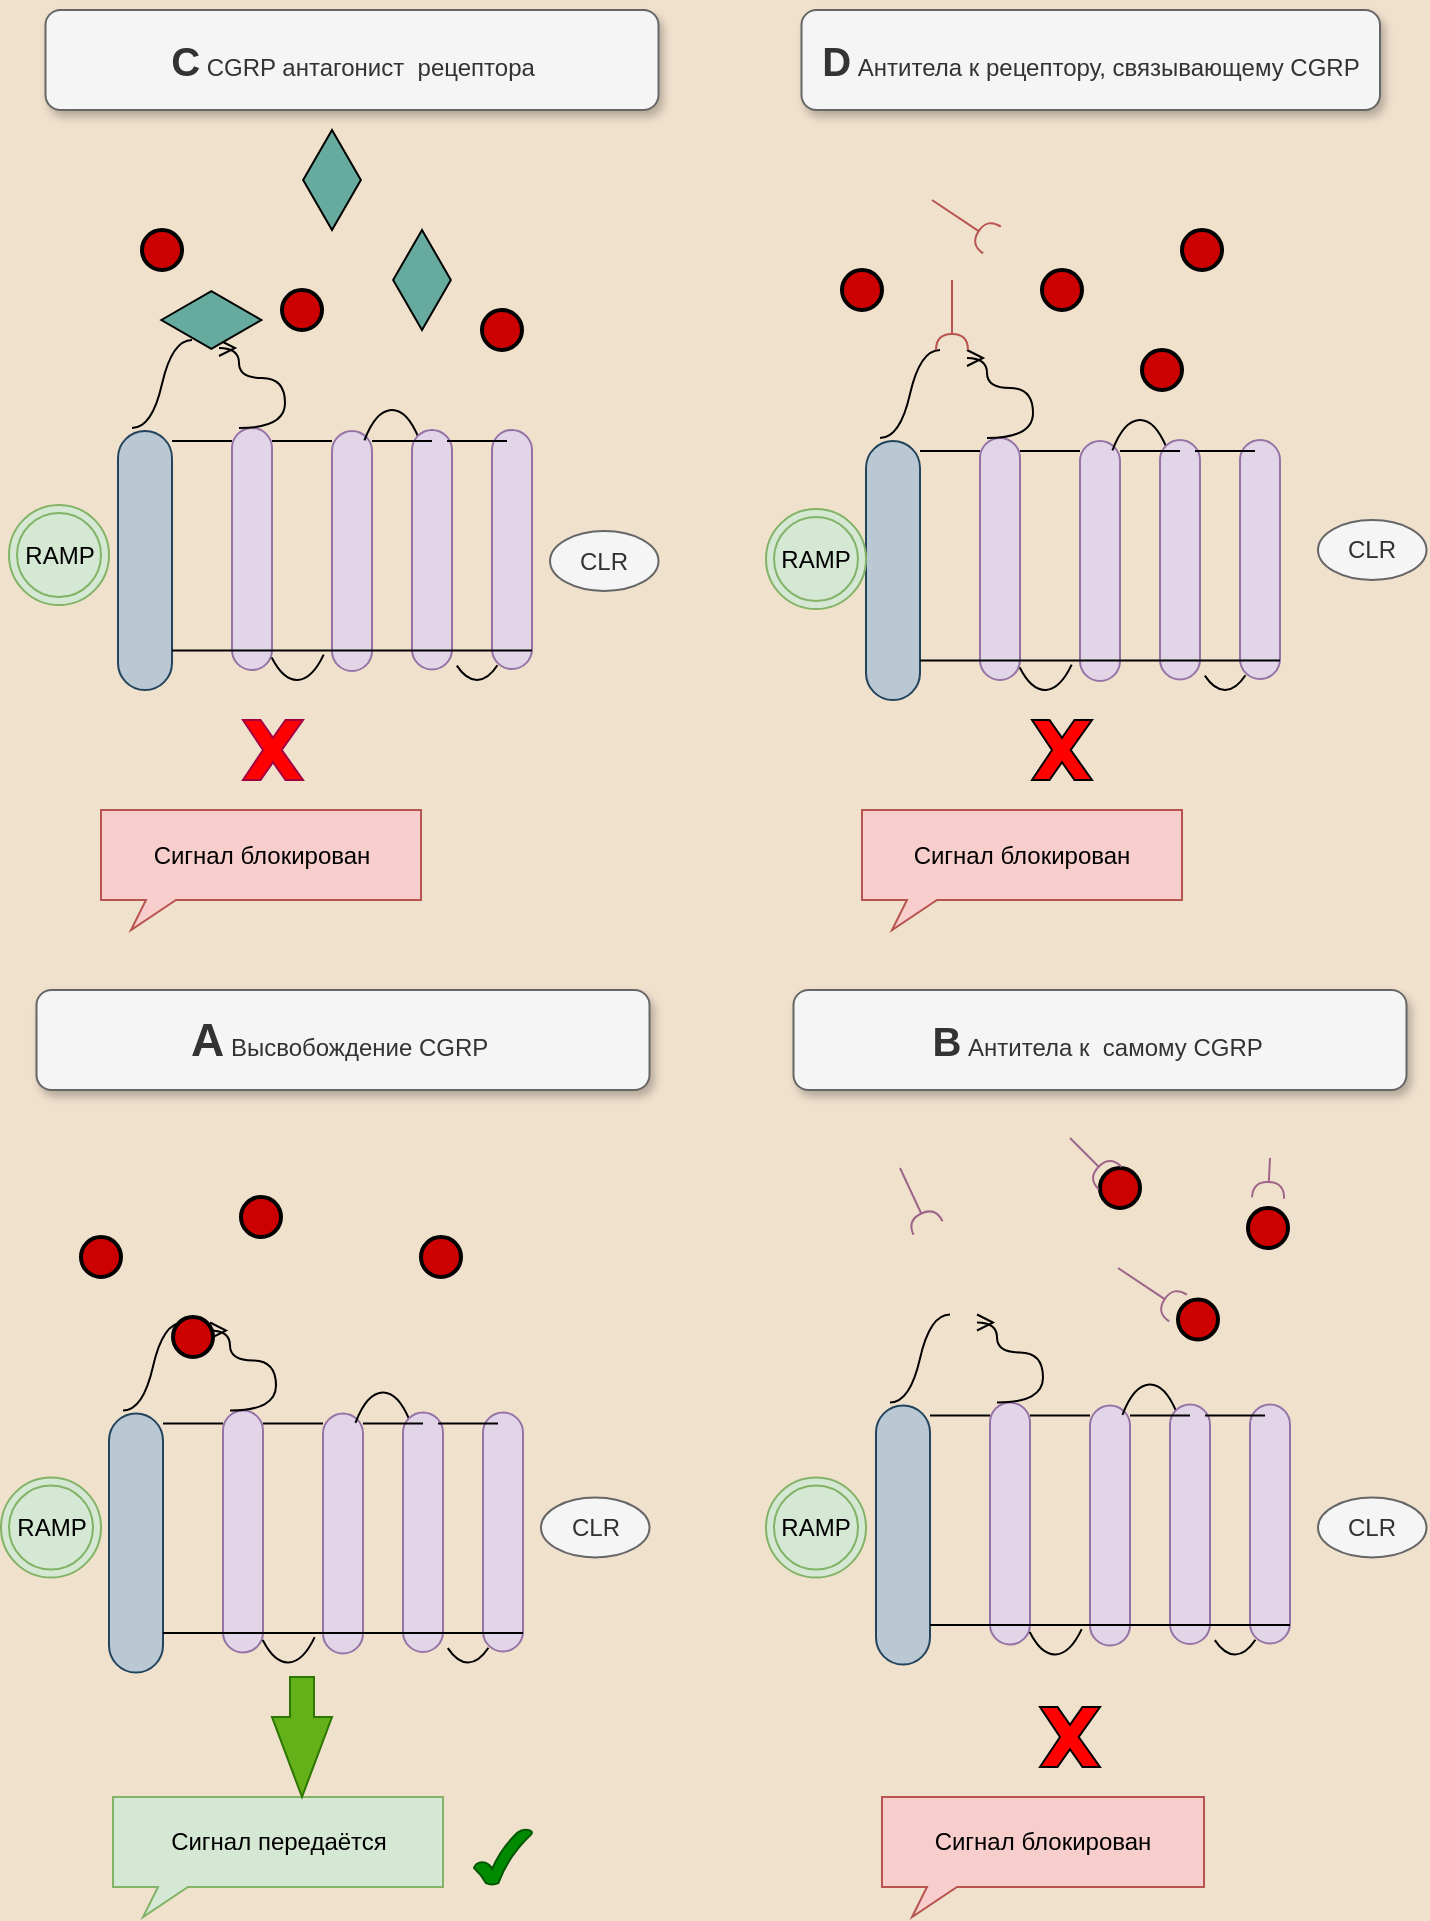 <mxfile version="24.3.1" type="github">
  <diagram name="Page-1" id="qN-hHGNp-PaqybvG4y1c">
    <mxGraphModel dx="1082" dy="656" grid="1" gridSize="10" guides="1" tooltips="1" connect="1" arrows="1" fold="1" page="1" pageScale="1" pageWidth="850" pageHeight="1100" background="#F0E1CD" math="0" shadow="0">
      <root>
        <mxCell id="0" />
        <mxCell id="1" parent="0" />
        <mxCell id="HSe9ybnoeYAT-a-J8o3R-3" value="" style="whiteSpace=wrap;html=1;rounded=1;arcSize=50;align=center;verticalAlign=middle;strokeWidth=1;autosize=1;spacing=4;treeFolding=1;treeMoving=1;newEdgeStyle={&quot;edgeStyle&quot;:&quot;entityRelationEdgeStyle&quot;,&quot;startArrow&quot;:&quot;none&quot;,&quot;endArrow&quot;:&quot;none&quot;,&quot;segment&quot;:10,&quot;curved&quot;:1,&quot;sourcePerimeterSpacing&quot;:0,&quot;targetPerimeterSpacing&quot;:0};direction=south;fillColor=#e1d5e7;strokeColor=#9673a6;" vertex="1" parent="1">
          <mxGeometry x="170.5" y="781.75" width="20" height="120" as="geometry" />
        </mxCell>
        <mxCell id="HSe9ybnoeYAT-a-J8o3R-8" value="" style="whiteSpace=wrap;html=1;rounded=1;arcSize=50;align=center;verticalAlign=middle;strokeWidth=1;autosize=1;spacing=4;treeFolding=1;treeMoving=1;newEdgeStyle={&quot;edgeStyle&quot;:&quot;entityRelationEdgeStyle&quot;,&quot;startArrow&quot;:&quot;none&quot;,&quot;endArrow&quot;:&quot;none&quot;,&quot;segment&quot;:10,&quot;curved&quot;:1,&quot;sourcePerimeterSpacing&quot;:0,&quot;targetPerimeterSpacing&quot;:0};direction=south;fillColor=#bac8d3;strokeColor=#23445d;" vertex="1" parent="1">
          <mxGeometry x="63.5" y="781.75" width="27" height="129.5" as="geometry" />
        </mxCell>
        <mxCell id="HSe9ybnoeYAT-a-J8o3R-16" value="" style="whiteSpace=wrap;html=1;rounded=1;arcSize=50;align=center;verticalAlign=middle;strokeWidth=1;autosize=1;spacing=4;treeFolding=1;treeMoving=1;newEdgeStyle={&quot;edgeStyle&quot;:&quot;entityRelationEdgeStyle&quot;,&quot;startArrow&quot;:&quot;none&quot;,&quot;endArrow&quot;:&quot;none&quot;,&quot;segment&quot;:10,&quot;curved&quot;:1,&quot;sourcePerimeterSpacing&quot;:0,&quot;targetPerimeterSpacing&quot;:0};direction=south;fillColor=#e1d5e7;strokeColor=#9673a6;" vertex="1" parent="1">
          <mxGeometry x="120.5" y="780.25" width="20" height="121" as="geometry" />
        </mxCell>
        <mxCell id="HSe9ybnoeYAT-a-J8o3R-33" value="" style="verticalLabelPosition=bottom;verticalAlign=top;html=1;shape=mxgraph.basic.arc;startAngle=0.879;endAngle=0.115;" vertex="1" parent="1">
          <mxGeometry x="180.5" y="771.25" width="40" height="110" as="geometry" />
        </mxCell>
        <mxCell id="HSe9ybnoeYAT-a-J8o3R-37" value="" style="edgeStyle=entityRelationEdgeStyle;startArrow=none;endArrow=none;segment=10;curved=1;sourcePerimeterSpacing=0;targetPerimeterSpacing=0;rounded=0;" edge="1" parent="1">
          <mxGeometry relative="1" as="geometry">
            <mxPoint x="70.5" y="780.25" as="sourcePoint" />
            <mxPoint x="100.5" y="736.25" as="targetPoint" />
          </mxGeometry>
        </mxCell>
        <mxCell id="HSe9ybnoeYAT-a-J8o3R-38" value="" style="edgeStyle=orthogonalEdgeStyle;fontSize=12;html=1;endArrow=ERmany;rounded=0;curved=1;" edge="1" parent="1">
          <mxGeometry width="100" height="100" relative="1" as="geometry">
            <mxPoint x="124" y="780.25" as="sourcePoint" />
            <mxPoint x="114" y="740.25" as="targetPoint" />
            <Array as="points">
              <mxPoint x="147" y="780.25" />
              <mxPoint x="147" y="755.25" />
              <mxPoint x="124" y="755.25" />
              <mxPoint x="124" y="740.25" />
            </Array>
          </mxGeometry>
        </mxCell>
        <mxCell id="HSe9ybnoeYAT-a-J8o3R-41" value="" style="verticalLabelPosition=bottom;verticalAlign=top;html=1;shape=mxgraph.basic.arc;startAngle=0.899;endAngle=0.095;direction=west;" vertex="1" parent="1">
          <mxGeometry x="130.5" y="776.25" width="45" height="130" as="geometry" />
        </mxCell>
        <mxCell id="HSe9ybnoeYAT-a-J8o3R-114" value="" style="whiteSpace=wrap;html=1;rounded=1;arcSize=50;align=center;verticalAlign=middle;strokeWidth=1;autosize=1;spacing=4;treeFolding=1;treeMoving=1;newEdgeStyle={&quot;edgeStyle&quot;:&quot;entityRelationEdgeStyle&quot;,&quot;startArrow&quot;:&quot;none&quot;,&quot;endArrow&quot;:&quot;none&quot;,&quot;segment&quot;:10,&quot;curved&quot;:1,&quot;sourcePerimeterSpacing&quot;:0,&quot;targetPerimeterSpacing&quot;:0};direction=south;fillColor=#e1d5e7;strokeColor=#9673a6;" vertex="1" parent="1">
          <mxGeometry x="210.5" y="781.25" width="20" height="119.75" as="geometry" />
        </mxCell>
        <mxCell id="HSe9ybnoeYAT-a-J8o3R-115" value="" style="whiteSpace=wrap;html=1;rounded=1;arcSize=50;align=center;verticalAlign=middle;strokeWidth=1;autosize=1;spacing=4;treeFolding=1;treeMoving=1;newEdgeStyle={&quot;edgeStyle&quot;:&quot;entityRelationEdgeStyle&quot;,&quot;startArrow&quot;:&quot;none&quot;,&quot;endArrow&quot;:&quot;none&quot;,&quot;segment&quot;:10,&quot;curved&quot;:1,&quot;sourcePerimeterSpacing&quot;:0,&quot;targetPerimeterSpacing&quot;:0};direction=south;fillColor=#e1d5e7;strokeColor=#9673a6;" vertex="1" collapsed="1" parent="1">
          <mxGeometry x="250.5" y="781.25" width="20" height="119.5" as="geometry" />
        </mxCell>
        <mxCell id="HSe9ybnoeYAT-a-J8o3R-119" value="" style="verticalLabelPosition=bottom;verticalAlign=top;html=1;shape=mxgraph.basic.arc;startAngle=0.925;endAngle=0.074;direction=west;" vertex="1" parent="1">
          <mxGeometry x="220.5" y="771.25" width="45" height="135" as="geometry" />
        </mxCell>
        <mxCell id="HSe9ybnoeYAT-a-J8o3R-120" value="" style="line;strokeWidth=1;rotatable=0;dashed=0;labelPosition=right;align=left;verticalAlign=middle;spacingTop=0;spacingLeft=6;points=[];portConstraint=eastwest;" vertex="1" parent="1">
          <mxGeometry x="90.5" y="781.75" width="30" height="10" as="geometry" />
        </mxCell>
        <mxCell id="HSe9ybnoeYAT-a-J8o3R-121" value="" style="line;strokeWidth=1;rotatable=0;dashed=0;labelPosition=right;align=left;verticalAlign=middle;spacingTop=0;spacingLeft=6;points=[];portConstraint=eastwest;" vertex="1" parent="1">
          <mxGeometry x="140.5" y="781.75" width="30" height="10" as="geometry" />
        </mxCell>
        <mxCell id="HSe9ybnoeYAT-a-J8o3R-122" value="" style="line;strokeWidth=1;rotatable=0;dashed=0;labelPosition=right;align=left;verticalAlign=middle;spacingTop=0;spacingLeft=6;points=[];portConstraint=eastwest;" vertex="1" parent="1">
          <mxGeometry x="190.5" y="781.75" width="30" height="10" as="geometry" />
        </mxCell>
        <mxCell id="HSe9ybnoeYAT-a-J8o3R-123" value="" style="line;strokeWidth=1;rotatable=0;dashed=0;labelPosition=right;align=left;verticalAlign=middle;spacingTop=0;spacingLeft=6;points=[];portConstraint=eastwest;" vertex="1" parent="1">
          <mxGeometry x="228" y="786.5" width="30" height="0.5" as="geometry" />
        </mxCell>
        <mxCell id="HSe9ybnoeYAT-a-J8o3R-124" value="" style="line;strokeWidth=1;rotatable=0;dashed=0;labelPosition=right;align=left;verticalAlign=middle;spacingTop=0;spacingLeft=6;points=[];portConstraint=eastwest;" vertex="1" parent="1">
          <mxGeometry x="90.5" y="891.25" width="180" height="0.5" as="geometry" />
        </mxCell>
        <mxCell id="HSe9ybnoeYAT-a-J8o3R-125" value="" style="whiteSpace=wrap;html=1;rounded=1;arcSize=50;align=center;verticalAlign=middle;strokeWidth=1;autosize=1;spacing=4;treeFolding=1;treeMoving=1;newEdgeStyle={&quot;edgeStyle&quot;:&quot;entityRelationEdgeStyle&quot;,&quot;startArrow&quot;:&quot;none&quot;,&quot;endArrow&quot;:&quot;none&quot;,&quot;segment&quot;:10,&quot;curved&quot;:1,&quot;sourcePerimeterSpacing&quot;:0,&quot;targetPerimeterSpacing&quot;:0};direction=south;fillColor=#e1d5e7;strokeColor=#9673a6;" vertex="1" parent="1">
          <mxGeometry x="554" y="777.75" width="20" height="120" as="geometry" />
        </mxCell>
        <mxCell id="HSe9ybnoeYAT-a-J8o3R-126" value="" style="whiteSpace=wrap;html=1;rounded=1;arcSize=50;align=center;verticalAlign=middle;strokeWidth=1;autosize=1;spacing=4;treeFolding=1;treeMoving=1;newEdgeStyle={&quot;edgeStyle&quot;:&quot;entityRelationEdgeStyle&quot;,&quot;startArrow&quot;:&quot;none&quot;,&quot;endArrow&quot;:&quot;none&quot;,&quot;segment&quot;:10,&quot;curved&quot;:1,&quot;sourcePerimeterSpacing&quot;:0,&quot;targetPerimeterSpacing&quot;:0};direction=south;fillColor=#bac8d3;strokeColor=#23445d;" vertex="1" parent="1">
          <mxGeometry x="447" y="777.75" width="27" height="129.5" as="geometry" />
        </mxCell>
        <mxCell id="HSe9ybnoeYAT-a-J8o3R-127" value="" style="whiteSpace=wrap;html=1;rounded=1;arcSize=50;align=center;verticalAlign=middle;strokeWidth=1;autosize=1;spacing=4;treeFolding=1;treeMoving=1;newEdgeStyle={&quot;edgeStyle&quot;:&quot;entityRelationEdgeStyle&quot;,&quot;startArrow&quot;:&quot;none&quot;,&quot;endArrow&quot;:&quot;none&quot;,&quot;segment&quot;:10,&quot;curved&quot;:1,&quot;sourcePerimeterSpacing&quot;:0,&quot;targetPerimeterSpacing&quot;:0};direction=south;fillColor=#e1d5e7;strokeColor=#9673a6;" vertex="1" parent="1">
          <mxGeometry x="504" y="776.25" width="20" height="121" as="geometry" />
        </mxCell>
        <mxCell id="HSe9ybnoeYAT-a-J8o3R-128" value="" style="verticalLabelPosition=bottom;verticalAlign=top;html=1;shape=mxgraph.basic.arc;startAngle=0.879;endAngle=0.115;" vertex="1" parent="1">
          <mxGeometry x="564" y="767.25" width="40" height="110" as="geometry" />
        </mxCell>
        <mxCell id="HSe9ybnoeYAT-a-J8o3R-129" value="" style="edgeStyle=entityRelationEdgeStyle;startArrow=none;endArrow=none;segment=10;curved=1;sourcePerimeterSpacing=0;targetPerimeterSpacing=0;rounded=0;" edge="1" parent="1">
          <mxGeometry relative="1" as="geometry">
            <mxPoint x="454" y="776.25" as="sourcePoint" />
            <mxPoint x="484" y="732.25" as="targetPoint" />
          </mxGeometry>
        </mxCell>
        <mxCell id="HSe9ybnoeYAT-a-J8o3R-130" value="" style="edgeStyle=orthogonalEdgeStyle;fontSize=12;html=1;endArrow=ERmany;rounded=0;curved=1;" edge="1" parent="1">
          <mxGeometry width="100" height="100" relative="1" as="geometry">
            <mxPoint x="507.5" y="776.25" as="sourcePoint" />
            <mxPoint x="497.5" y="736.25" as="targetPoint" />
            <Array as="points">
              <mxPoint x="530.5" y="776.25" />
              <mxPoint x="530.5" y="751.25" />
              <mxPoint x="507.5" y="751.25" />
              <mxPoint x="507.5" y="736.25" />
            </Array>
          </mxGeometry>
        </mxCell>
        <mxCell id="HSe9ybnoeYAT-a-J8o3R-131" value="" style="verticalLabelPosition=bottom;verticalAlign=top;html=1;shape=mxgraph.basic.arc;startAngle=0.899;endAngle=0.095;direction=west;" vertex="1" parent="1">
          <mxGeometry x="514" y="772.25" width="45" height="130" as="geometry" />
        </mxCell>
        <mxCell id="HSe9ybnoeYAT-a-J8o3R-132" value="" style="whiteSpace=wrap;html=1;rounded=1;arcSize=50;align=center;verticalAlign=middle;strokeWidth=1;autosize=1;spacing=4;treeFolding=1;treeMoving=1;newEdgeStyle={&quot;edgeStyle&quot;:&quot;entityRelationEdgeStyle&quot;,&quot;startArrow&quot;:&quot;none&quot;,&quot;endArrow&quot;:&quot;none&quot;,&quot;segment&quot;:10,&quot;curved&quot;:1,&quot;sourcePerimeterSpacing&quot;:0,&quot;targetPerimeterSpacing&quot;:0};direction=south;fillColor=#e1d5e7;strokeColor=#9673a6;" vertex="1" parent="1">
          <mxGeometry x="594" y="777.25" width="20" height="119.75" as="geometry" />
        </mxCell>
        <mxCell id="HSe9ybnoeYAT-a-J8o3R-133" value="" style="whiteSpace=wrap;html=1;rounded=1;arcSize=50;align=center;verticalAlign=middle;strokeWidth=1;autosize=1;spacing=4;treeFolding=1;treeMoving=1;newEdgeStyle={&quot;edgeStyle&quot;:&quot;entityRelationEdgeStyle&quot;,&quot;startArrow&quot;:&quot;none&quot;,&quot;endArrow&quot;:&quot;none&quot;,&quot;segment&quot;:10,&quot;curved&quot;:1,&quot;sourcePerimeterSpacing&quot;:0,&quot;targetPerimeterSpacing&quot;:0};direction=south;fillColor=#e1d5e7;strokeColor=#9673a6;" vertex="1" collapsed="1" parent="1">
          <mxGeometry x="634" y="777.25" width="20" height="119.5" as="geometry" />
        </mxCell>
        <mxCell id="HSe9ybnoeYAT-a-J8o3R-134" value="" style="verticalLabelPosition=bottom;verticalAlign=top;html=1;shape=mxgraph.basic.arc;startAngle=0.925;endAngle=0.074;direction=west;" vertex="1" parent="1">
          <mxGeometry x="604" y="767.25" width="45" height="135" as="geometry" />
        </mxCell>
        <mxCell id="HSe9ybnoeYAT-a-J8o3R-135" value="" style="line;strokeWidth=1;rotatable=0;dashed=0;labelPosition=right;align=left;verticalAlign=middle;spacingTop=0;spacingLeft=6;points=[];portConstraint=eastwest;" vertex="1" parent="1">
          <mxGeometry x="474" y="777.75" width="30" height="10" as="geometry" />
        </mxCell>
        <mxCell id="HSe9ybnoeYAT-a-J8o3R-136" value="" style="line;strokeWidth=1;rotatable=0;dashed=0;labelPosition=right;align=left;verticalAlign=middle;spacingTop=0;spacingLeft=6;points=[];portConstraint=eastwest;" vertex="1" parent="1">
          <mxGeometry x="524" y="777.75" width="30" height="10" as="geometry" />
        </mxCell>
        <mxCell id="HSe9ybnoeYAT-a-J8o3R-137" value="" style="line;strokeWidth=1;rotatable=0;dashed=0;labelPosition=right;align=left;verticalAlign=middle;spacingTop=0;spacingLeft=6;points=[];portConstraint=eastwest;" vertex="1" parent="1">
          <mxGeometry x="574" y="777.75" width="30" height="10" as="geometry" />
        </mxCell>
        <mxCell id="HSe9ybnoeYAT-a-J8o3R-138" value="" style="line;strokeWidth=1;rotatable=0;dashed=0;labelPosition=right;align=left;verticalAlign=middle;spacingTop=0;spacingLeft=6;points=[];portConstraint=eastwest;" vertex="1" parent="1">
          <mxGeometry x="611.5" y="782.5" width="30" height="0.5" as="geometry" />
        </mxCell>
        <mxCell id="HSe9ybnoeYAT-a-J8o3R-139" value="" style="line;strokeWidth=1;rotatable=0;dashed=0;labelPosition=right;align=left;verticalAlign=middle;spacingTop=0;spacingLeft=6;points=[];portConstraint=eastwest;" vertex="1" parent="1">
          <mxGeometry x="474" y="887.25" width="180" height="0.5" as="geometry" />
        </mxCell>
        <mxCell id="HSe9ybnoeYAT-a-J8o3R-140" value="" style="whiteSpace=wrap;html=1;rounded=1;arcSize=50;align=center;verticalAlign=middle;strokeWidth=1;autosize=1;spacing=4;treeFolding=1;treeMoving=1;newEdgeStyle={&quot;edgeStyle&quot;:&quot;entityRelationEdgeStyle&quot;,&quot;startArrow&quot;:&quot;none&quot;,&quot;endArrow&quot;:&quot;none&quot;,&quot;segment&quot;:10,&quot;curved&quot;:1,&quot;sourcePerimeterSpacing&quot;:0,&quot;targetPerimeterSpacing&quot;:0};direction=south;fillColor=#e1d5e7;strokeColor=#9673a6;" vertex="1" parent="1">
          <mxGeometry x="175" y="290.5" width="20" height="120" as="geometry" />
        </mxCell>
        <mxCell id="HSe9ybnoeYAT-a-J8o3R-141" value="" style="whiteSpace=wrap;html=1;rounded=1;arcSize=50;align=center;verticalAlign=middle;strokeWidth=1;autosize=1;spacing=4;treeFolding=1;treeMoving=1;newEdgeStyle={&quot;edgeStyle&quot;:&quot;entityRelationEdgeStyle&quot;,&quot;startArrow&quot;:&quot;none&quot;,&quot;endArrow&quot;:&quot;none&quot;,&quot;segment&quot;:10,&quot;curved&quot;:1,&quot;sourcePerimeterSpacing&quot;:0,&quot;targetPerimeterSpacing&quot;:0};direction=south;fillColor=#bac8d3;strokeColor=#23445d;" vertex="1" parent="1">
          <mxGeometry x="68" y="290.5" width="27" height="129.5" as="geometry" />
        </mxCell>
        <mxCell id="HSe9ybnoeYAT-a-J8o3R-142" value="" style="whiteSpace=wrap;html=1;rounded=1;arcSize=50;align=center;verticalAlign=middle;strokeWidth=1;autosize=1;spacing=4;treeFolding=1;treeMoving=1;newEdgeStyle={&quot;edgeStyle&quot;:&quot;entityRelationEdgeStyle&quot;,&quot;startArrow&quot;:&quot;none&quot;,&quot;endArrow&quot;:&quot;none&quot;,&quot;segment&quot;:10,&quot;curved&quot;:1,&quot;sourcePerimeterSpacing&quot;:0,&quot;targetPerimeterSpacing&quot;:0};direction=south;fillColor=#e1d5e7;strokeColor=#9673a6;" vertex="1" parent="1">
          <mxGeometry x="125" y="289" width="20" height="121" as="geometry" />
        </mxCell>
        <mxCell id="HSe9ybnoeYAT-a-J8o3R-143" value="" style="verticalLabelPosition=bottom;verticalAlign=top;html=1;shape=mxgraph.basic.arc;startAngle=0.879;endAngle=0.115;" vertex="1" parent="1">
          <mxGeometry x="185" y="280" width="40" height="110" as="geometry" />
        </mxCell>
        <mxCell id="HSe9ybnoeYAT-a-J8o3R-144" value="" style="edgeStyle=entityRelationEdgeStyle;startArrow=none;endArrow=none;segment=10;curved=1;sourcePerimeterSpacing=0;targetPerimeterSpacing=0;rounded=0;" edge="1" parent="1">
          <mxGeometry relative="1" as="geometry">
            <mxPoint x="75" y="289" as="sourcePoint" />
            <mxPoint x="105" y="245" as="targetPoint" />
          </mxGeometry>
        </mxCell>
        <mxCell id="HSe9ybnoeYAT-a-J8o3R-145" value="" style="edgeStyle=orthogonalEdgeStyle;fontSize=12;html=1;endArrow=ERmany;rounded=0;curved=1;" edge="1" parent="1">
          <mxGeometry width="100" height="100" relative="1" as="geometry">
            <mxPoint x="128.5" y="289" as="sourcePoint" />
            <mxPoint x="118.5" y="249" as="targetPoint" />
            <Array as="points">
              <mxPoint x="151.5" y="289" />
              <mxPoint x="151.5" y="264" />
              <mxPoint x="128.5" y="264" />
              <mxPoint x="128.5" y="249" />
            </Array>
          </mxGeometry>
        </mxCell>
        <mxCell id="HSe9ybnoeYAT-a-J8o3R-146" value="" style="verticalLabelPosition=bottom;verticalAlign=top;html=1;shape=mxgraph.basic.arc;startAngle=0.899;endAngle=0.095;direction=west;" vertex="1" parent="1">
          <mxGeometry x="135" y="285" width="45" height="130" as="geometry" />
        </mxCell>
        <mxCell id="HSe9ybnoeYAT-a-J8o3R-147" value="" style="whiteSpace=wrap;html=1;rounded=1;arcSize=50;align=center;verticalAlign=middle;strokeWidth=1;autosize=1;spacing=4;treeFolding=1;treeMoving=1;newEdgeStyle={&quot;edgeStyle&quot;:&quot;entityRelationEdgeStyle&quot;,&quot;startArrow&quot;:&quot;none&quot;,&quot;endArrow&quot;:&quot;none&quot;,&quot;segment&quot;:10,&quot;curved&quot;:1,&quot;sourcePerimeterSpacing&quot;:0,&quot;targetPerimeterSpacing&quot;:0};direction=south;fillColor=#e1d5e7;strokeColor=#9673a6;" vertex="1" parent="1">
          <mxGeometry x="215" y="290" width="20" height="119.75" as="geometry" />
        </mxCell>
        <mxCell id="HSe9ybnoeYAT-a-J8o3R-148" value="" style="whiteSpace=wrap;html=1;rounded=1;arcSize=50;align=center;verticalAlign=middle;strokeWidth=1;autosize=1;spacing=4;treeFolding=1;treeMoving=1;newEdgeStyle={&quot;edgeStyle&quot;:&quot;entityRelationEdgeStyle&quot;,&quot;startArrow&quot;:&quot;none&quot;,&quot;endArrow&quot;:&quot;none&quot;,&quot;segment&quot;:10,&quot;curved&quot;:1,&quot;sourcePerimeterSpacing&quot;:0,&quot;targetPerimeterSpacing&quot;:0};direction=south;fillColor=#e1d5e7;strokeColor=#9673a6;" vertex="1" parent="1">
          <mxGeometry x="255" y="290" width="20" height="119.5" as="geometry" />
        </mxCell>
        <mxCell id="HSe9ybnoeYAT-a-J8o3R-149" value="" style="verticalLabelPosition=bottom;verticalAlign=top;html=1;shape=mxgraph.basic.arc;startAngle=0.925;endAngle=0.074;direction=west;" vertex="1" parent="1">
          <mxGeometry x="225" y="280" width="45" height="135" as="geometry" />
        </mxCell>
        <mxCell id="HSe9ybnoeYAT-a-J8o3R-150" value="" style="line;strokeWidth=1;rotatable=0;dashed=0;labelPosition=right;align=left;verticalAlign=middle;spacingTop=0;spacingLeft=6;points=[];portConstraint=eastwest;" vertex="1" parent="1">
          <mxGeometry x="95" y="290.5" width="30" height="10" as="geometry" />
        </mxCell>
        <mxCell id="HSe9ybnoeYAT-a-J8o3R-151" value="" style="line;strokeWidth=1;rotatable=0;dashed=0;labelPosition=right;align=left;verticalAlign=middle;spacingTop=0;spacingLeft=6;points=[];portConstraint=eastwest;" vertex="1" parent="1">
          <mxGeometry x="145" y="290.5" width="30" height="10" as="geometry" />
        </mxCell>
        <mxCell id="HSe9ybnoeYAT-a-J8o3R-152" value="" style="line;strokeWidth=1;rotatable=0;dashed=0;labelPosition=right;align=left;verticalAlign=middle;spacingTop=0;spacingLeft=6;points=[];portConstraint=eastwest;" vertex="1" parent="1">
          <mxGeometry x="195" y="290.5" width="30" height="10" as="geometry" />
        </mxCell>
        <mxCell id="HSe9ybnoeYAT-a-J8o3R-153" value="" style="line;strokeWidth=1;rotatable=0;dashed=0;labelPosition=right;align=left;verticalAlign=middle;spacingTop=0;spacingLeft=6;points=[];portConstraint=eastwest;" vertex="1" parent="1">
          <mxGeometry x="232.5" y="295.25" width="30" height="0.5" as="geometry" />
        </mxCell>
        <mxCell id="HSe9ybnoeYAT-a-J8o3R-154" value="" style="line;strokeWidth=1;rotatable=0;dashed=0;labelPosition=right;align=left;verticalAlign=middle;spacingTop=0;spacingLeft=6;points=[];portConstraint=eastwest;" vertex="1" parent="1">
          <mxGeometry x="95" y="400" width="180" height="0.5" as="geometry" />
        </mxCell>
        <mxCell id="HSe9ybnoeYAT-a-J8o3R-155" value="" style="whiteSpace=wrap;html=1;rounded=1;arcSize=50;align=center;verticalAlign=middle;strokeWidth=1;autosize=1;spacing=4;treeFolding=1;treeMoving=1;newEdgeStyle={&quot;edgeStyle&quot;:&quot;entityRelationEdgeStyle&quot;,&quot;startArrow&quot;:&quot;none&quot;,&quot;endArrow&quot;:&quot;none&quot;,&quot;segment&quot;:10,&quot;curved&quot;:1,&quot;sourcePerimeterSpacing&quot;:0,&quot;targetPerimeterSpacing&quot;:0};direction=south;fillColor=#e1d5e7;strokeColor=#9673a6;" vertex="1" parent="1">
          <mxGeometry x="549" y="295.5" width="20" height="120" as="geometry" />
        </mxCell>
        <mxCell id="HSe9ybnoeYAT-a-J8o3R-156" value="" style="whiteSpace=wrap;html=1;rounded=1;arcSize=50;align=center;verticalAlign=middle;strokeWidth=1;autosize=1;spacing=4;treeFolding=1;treeMoving=1;newEdgeStyle={&quot;edgeStyle&quot;:&quot;entityRelationEdgeStyle&quot;,&quot;startArrow&quot;:&quot;none&quot;,&quot;endArrow&quot;:&quot;none&quot;,&quot;segment&quot;:10,&quot;curved&quot;:1,&quot;sourcePerimeterSpacing&quot;:0,&quot;targetPerimeterSpacing&quot;:0};direction=south;fillColor=#bac8d3;strokeColor=#23445d;" vertex="1" parent="1">
          <mxGeometry x="442" y="295.5" width="27" height="129.5" as="geometry" />
        </mxCell>
        <mxCell id="HSe9ybnoeYAT-a-J8o3R-157" value="" style="whiteSpace=wrap;html=1;rounded=1;arcSize=50;align=center;verticalAlign=middle;strokeWidth=1;autosize=1;spacing=4;treeFolding=1;treeMoving=1;newEdgeStyle={&quot;edgeStyle&quot;:&quot;entityRelationEdgeStyle&quot;,&quot;startArrow&quot;:&quot;none&quot;,&quot;endArrow&quot;:&quot;none&quot;,&quot;segment&quot;:10,&quot;curved&quot;:1,&quot;sourcePerimeterSpacing&quot;:0,&quot;targetPerimeterSpacing&quot;:0};direction=south;fillColor=#e1d5e7;strokeColor=#9673a6;" vertex="1" parent="1">
          <mxGeometry x="499" y="294" width="20" height="121" as="geometry" />
        </mxCell>
        <mxCell id="HSe9ybnoeYAT-a-J8o3R-158" value="" style="verticalLabelPosition=bottom;verticalAlign=top;html=1;shape=mxgraph.basic.arc;startAngle=0.879;endAngle=0.115;" vertex="1" parent="1">
          <mxGeometry x="559" y="285" width="40" height="110" as="geometry" />
        </mxCell>
        <mxCell id="HSe9ybnoeYAT-a-J8o3R-159" value="" style="edgeStyle=entityRelationEdgeStyle;startArrow=none;endArrow=none;segment=10;curved=1;sourcePerimeterSpacing=0;targetPerimeterSpacing=0;rounded=0;" edge="1" parent="1">
          <mxGeometry relative="1" as="geometry">
            <mxPoint x="449" y="294" as="sourcePoint" />
            <mxPoint x="479" y="250" as="targetPoint" />
          </mxGeometry>
        </mxCell>
        <mxCell id="HSe9ybnoeYAT-a-J8o3R-160" value="" style="edgeStyle=orthogonalEdgeStyle;fontSize=12;html=1;endArrow=ERmany;rounded=0;curved=1;" edge="1" parent="1">
          <mxGeometry width="100" height="100" relative="1" as="geometry">
            <mxPoint x="502.5" y="294" as="sourcePoint" />
            <mxPoint x="492.5" y="254" as="targetPoint" />
            <Array as="points">
              <mxPoint x="525.5" y="294" />
              <mxPoint x="525.5" y="269" />
              <mxPoint x="502.5" y="269" />
              <mxPoint x="502.5" y="254" />
            </Array>
          </mxGeometry>
        </mxCell>
        <mxCell id="HSe9ybnoeYAT-a-J8o3R-161" value="" style="verticalLabelPosition=bottom;verticalAlign=top;html=1;shape=mxgraph.basic.arc;startAngle=0.899;endAngle=0.095;direction=west;" vertex="1" parent="1">
          <mxGeometry x="509" y="290" width="45" height="130" as="geometry" />
        </mxCell>
        <mxCell id="HSe9ybnoeYAT-a-J8o3R-162" value="" style="whiteSpace=wrap;html=1;rounded=1;arcSize=50;align=center;verticalAlign=middle;strokeWidth=1;autosize=1;spacing=4;treeFolding=1;treeMoving=1;newEdgeStyle={&quot;edgeStyle&quot;:&quot;entityRelationEdgeStyle&quot;,&quot;startArrow&quot;:&quot;none&quot;,&quot;endArrow&quot;:&quot;none&quot;,&quot;segment&quot;:10,&quot;curved&quot;:1,&quot;sourcePerimeterSpacing&quot;:0,&quot;targetPerimeterSpacing&quot;:0};direction=south;fillColor=#e1d5e7;strokeColor=#9673a6;" vertex="1" parent="1">
          <mxGeometry x="589" y="295" width="20" height="119.75" as="geometry" />
        </mxCell>
        <mxCell id="HSe9ybnoeYAT-a-J8o3R-163" value="" style="whiteSpace=wrap;html=1;rounded=1;arcSize=50;align=center;verticalAlign=middle;strokeWidth=1;autosize=1;spacing=4;treeFolding=1;treeMoving=1;newEdgeStyle={&quot;edgeStyle&quot;:&quot;entityRelationEdgeStyle&quot;,&quot;startArrow&quot;:&quot;none&quot;,&quot;endArrow&quot;:&quot;none&quot;,&quot;segment&quot;:10,&quot;curved&quot;:1,&quot;sourcePerimeterSpacing&quot;:0,&quot;targetPerimeterSpacing&quot;:0};direction=south;fillColor=#e1d5e7;strokeColor=#9673a6;" vertex="1" collapsed="1" parent="1">
          <mxGeometry x="629" y="295" width="20" height="119.5" as="geometry" />
        </mxCell>
        <mxCell id="HSe9ybnoeYAT-a-J8o3R-164" value="" style="verticalLabelPosition=bottom;verticalAlign=top;html=1;shape=mxgraph.basic.arc;startAngle=0.925;endAngle=0.074;direction=west;" vertex="1" parent="1">
          <mxGeometry x="599" y="285" width="45" height="135" as="geometry" />
        </mxCell>
        <mxCell id="HSe9ybnoeYAT-a-J8o3R-165" value="" style="line;strokeWidth=1;rotatable=0;dashed=0;labelPosition=right;align=left;verticalAlign=middle;spacingTop=0;spacingLeft=6;points=[];portConstraint=eastwest;" vertex="1" parent="1">
          <mxGeometry x="469" y="295.5" width="30" height="10" as="geometry" />
        </mxCell>
        <mxCell id="HSe9ybnoeYAT-a-J8o3R-166" value="" style="line;strokeWidth=1;rotatable=0;dashed=0;labelPosition=right;align=left;verticalAlign=middle;spacingTop=0;spacingLeft=6;points=[];portConstraint=eastwest;" vertex="1" parent="1">
          <mxGeometry x="519" y="295.5" width="30" height="10" as="geometry" />
        </mxCell>
        <mxCell id="HSe9ybnoeYAT-a-J8o3R-167" value="" style="line;strokeWidth=1;rotatable=0;dashed=0;labelPosition=right;align=left;verticalAlign=middle;spacingTop=0;spacingLeft=6;points=[];portConstraint=eastwest;" vertex="1" parent="1">
          <mxGeometry x="569" y="295.5" width="30" height="10" as="geometry" />
        </mxCell>
        <mxCell id="HSe9ybnoeYAT-a-J8o3R-168" value="" style="line;strokeWidth=1;rotatable=0;dashed=0;labelPosition=right;align=left;verticalAlign=middle;spacingTop=0;spacingLeft=6;points=[];portConstraint=eastwest;" vertex="1" parent="1">
          <mxGeometry x="606.5" y="300.25" width="30" height="0.5" as="geometry" />
        </mxCell>
        <mxCell id="HSe9ybnoeYAT-a-J8o3R-169" value="" style="line;strokeWidth=1;rotatable=0;dashed=0;labelPosition=right;align=left;verticalAlign=middle;spacingTop=0;spacingLeft=6;points=[];portConstraint=eastwest;" vertex="1" parent="1">
          <mxGeometry x="469" y="405" width="180" height="0.5" as="geometry" />
        </mxCell>
        <mxCell id="HSe9ybnoeYAT-a-J8o3R-172" value="" style="strokeWidth=2;html=1;shape=mxgraph.flowchart.start_2;whiteSpace=wrap;fillColor=#CC0000;" vertex="1" parent="1">
          <mxGeometry x="219.5" y="693.5" width="20" height="20" as="geometry" />
        </mxCell>
        <mxCell id="HSe9ybnoeYAT-a-J8o3R-192" value="" style="strokeWidth=2;html=1;shape=mxgraph.flowchart.start_2;whiteSpace=wrap;fillColor=#CC0000;" vertex="1" parent="1">
          <mxGeometry x="559" y="659" width="20" height="20" as="geometry" />
        </mxCell>
        <mxCell id="HSe9ybnoeYAT-a-J8o3R-193" value="" style="strokeWidth=2;html=1;shape=mxgraph.flowchart.start_2;whiteSpace=wrap;fillColor=#CC0000;" vertex="1" parent="1">
          <mxGeometry x="598" y="724.75" width="20" height="20" as="geometry" />
        </mxCell>
        <mxCell id="HSe9ybnoeYAT-a-J8o3R-194" value="" style="strokeWidth=2;html=1;shape=mxgraph.flowchart.start_2;whiteSpace=wrap;fillColor=#CC0000;" vertex="1" parent="1">
          <mxGeometry x="633" y="679" width="20" height="20" as="geometry" />
        </mxCell>
        <mxCell id="HSe9ybnoeYAT-a-J8o3R-195" value="" style="strokeWidth=2;html=1;shape=mxgraph.flowchart.start_2;whiteSpace=wrap;fillColor=#CC0000;" vertex="1" parent="1">
          <mxGeometry x="80" y="190" width="20" height="20" as="geometry" />
        </mxCell>
        <mxCell id="HSe9ybnoeYAT-a-J8o3R-196" value="" style="strokeWidth=2;html=1;shape=mxgraph.flowchart.start_2;whiteSpace=wrap;fillColor=#CC0000;" vertex="1" parent="1">
          <mxGeometry x="150" y="220" width="20" height="20" as="geometry" />
        </mxCell>
        <mxCell id="HSe9ybnoeYAT-a-J8o3R-197" value="" style="strokeWidth=2;html=1;shape=mxgraph.flowchart.start_2;whiteSpace=wrap;fillColor=#CC0000;" vertex="1" parent="1">
          <mxGeometry x="250" y="230" width="20" height="20" as="geometry" />
        </mxCell>
        <mxCell id="HSe9ybnoeYAT-a-J8o3R-198" value="" style="strokeWidth=2;html=1;shape=mxgraph.flowchart.start_2;whiteSpace=wrap;fillColor=#CC0000;" vertex="1" parent="1">
          <mxGeometry x="530" y="210" width="20" height="20" as="geometry" />
        </mxCell>
        <mxCell id="HSe9ybnoeYAT-a-J8o3R-199" value="" style="strokeWidth=2;html=1;shape=mxgraph.flowchart.start_2;whiteSpace=wrap;fillColor=#CC0000;" vertex="1" parent="1">
          <mxGeometry x="580" y="250" width="20" height="20" as="geometry" />
        </mxCell>
        <mxCell id="HSe9ybnoeYAT-a-J8o3R-200" value="" style="strokeWidth=2;html=1;shape=mxgraph.flowchart.start_2;whiteSpace=wrap;fillColor=#CC0000;" vertex="1" parent="1">
          <mxGeometry x="600" y="190" width="20" height="20" as="geometry" />
        </mxCell>
        <mxCell id="HSe9ybnoeYAT-a-J8o3R-201" value="" style="strokeWidth=2;html=1;shape=mxgraph.flowchart.start_2;whiteSpace=wrap;fillColor=#CC0000;" vertex="1" parent="1">
          <mxGeometry x="430" y="210" width="20" height="20" as="geometry" />
        </mxCell>
        <mxCell id="HSe9ybnoeYAT-a-J8o3R-202" value="" style="strokeWidth=2;html=1;shape=mxgraph.flowchart.start_2;whiteSpace=wrap;fillColor=#CC0000;" vertex="1" parent="1">
          <mxGeometry x="129.5" y="673.5" width="20" height="20" as="geometry" />
        </mxCell>
        <mxCell id="HSe9ybnoeYAT-a-J8o3R-203" value="" style="strokeWidth=2;html=1;shape=mxgraph.flowchart.start_2;whiteSpace=wrap;fillColor=#CC0000;" vertex="1" parent="1">
          <mxGeometry x="49.5" y="693.5" width="20" height="20" as="geometry" />
        </mxCell>
        <mxCell id="HSe9ybnoeYAT-a-J8o3R-204" value="" style="strokeWidth=2;html=1;shape=mxgraph.flowchart.start_2;whiteSpace=wrap;fillColor=#CC0000;" vertex="1" parent="1">
          <mxGeometry x="95.5" y="733.5" width="20" height="20" as="geometry" />
        </mxCell>
        <mxCell id="HSe9ybnoeYAT-a-J8o3R-205" value="" style="rounded=0;orthogonalLoop=1;jettySize=auto;html=1;endArrow=halfCircle;endFill=0;endSize=6;strokeWidth=1;sketch=0;fontSize=12;curved=1;strokeColor=#9E6489;" edge="1" target="HSe9ybnoeYAT-a-J8o3R-206" parent="1">
          <mxGeometry relative="1" as="geometry">
            <mxPoint x="544" y="644" as="sourcePoint" />
          </mxGeometry>
        </mxCell>
        <mxCell id="HSe9ybnoeYAT-a-J8o3R-206" value="" style="ellipse;whiteSpace=wrap;html=1;align=center;aspect=fixed;fillColor=none;strokeColor=none;resizable=0;perimeter=centerPerimeter;rotatable=0;allowArrows=0;points=[];outlineConnect=1;" vertex="1" parent="1">
          <mxGeometry x="559" y="659" width="10" height="10" as="geometry" />
        </mxCell>
        <mxCell id="HSe9ybnoeYAT-a-J8o3R-208" value="" style="rounded=0;orthogonalLoop=1;jettySize=auto;html=1;endArrow=halfCircle;endFill=0;endSize=6;strokeWidth=1;sketch=0;fontSize=12;curved=1;strokeColor=#9E6489;" edge="1" target="HSe9ybnoeYAT-a-J8o3R-209" parent="1">
          <mxGeometry relative="1" as="geometry">
            <mxPoint x="459" y="659" as="sourcePoint" />
          </mxGeometry>
        </mxCell>
        <mxCell id="HSe9ybnoeYAT-a-J8o3R-209" value="" style="ellipse;whiteSpace=wrap;html=1;align=center;aspect=fixed;fillColor=none;strokeColor=none;resizable=0;perimeter=centerPerimeter;rotatable=0;allowArrows=0;points=[];outlineConnect=1;" vertex="1" parent="1">
          <mxGeometry x="468" y="684" width="10" height="10" as="geometry" />
        </mxCell>
        <mxCell id="HSe9ybnoeYAT-a-J8o3R-210" value="" style="rounded=0;orthogonalLoop=1;jettySize=auto;html=1;endArrow=halfCircle;endFill=0;endSize=6;strokeWidth=1;sketch=0;fontSize=12;curved=1;strokeColor=#9E6489;" edge="1" target="HSe9ybnoeYAT-a-J8o3R-211" parent="1">
          <mxGeometry relative="1" as="geometry">
            <mxPoint x="644" y="654" as="sourcePoint" />
          </mxGeometry>
        </mxCell>
        <mxCell id="HSe9ybnoeYAT-a-J8o3R-211" value="" style="ellipse;whiteSpace=wrap;html=1;align=center;aspect=fixed;fillColor=none;strokeColor=none;resizable=0;perimeter=centerPerimeter;rotatable=0;allowArrows=0;points=[];outlineConnect=1;" vertex="1" parent="1">
          <mxGeometry x="638" y="669" width="10" height="10" as="geometry" />
        </mxCell>
        <mxCell id="HSe9ybnoeYAT-a-J8o3R-212" value="" style="rounded=0;orthogonalLoop=1;jettySize=auto;html=1;endArrow=halfCircle;endFill=0;endSize=6;strokeWidth=1;sketch=0;fontSize=12;curved=1;strokeColor=#9E6489;" edge="1" parent="1">
          <mxGeometry relative="1" as="geometry">
            <mxPoint x="568" y="709" as="sourcePoint" />
            <mxPoint x="598" y="729" as="targetPoint" />
          </mxGeometry>
        </mxCell>
        <mxCell id="HSe9ybnoeYAT-a-J8o3R-213" value="" style="ellipse;whiteSpace=wrap;html=1;align=center;aspect=fixed;fillColor=none;strokeColor=none;resizable=0;perimeter=centerPerimeter;rotatable=0;allowArrows=0;points=[];outlineConnect=1;" vertex="1" parent="1">
          <mxGeometry x="400" y="510" width="10" height="10" as="geometry" />
        </mxCell>
        <mxCell id="HSe9ybnoeYAT-a-J8o3R-215" value="" style="rounded=0;orthogonalLoop=1;jettySize=auto;html=1;endArrow=halfCircle;endFill=0;endSize=6;strokeWidth=1;sketch=0;fontSize=12;curved=1;exitX=0.66;exitY=0.92;exitDx=0;exitDy=0;exitPerimeter=0;fillColor=#f8cecc;strokeColor=#b85450;" edge="1" parent="1" source="HSe9ybnoeYAT-a-J8o3R-216">
          <mxGeometry relative="1" as="geometry">
            <mxPoint x="470" y="230" as="sourcePoint" />
            <mxPoint x="485" y="250" as="targetPoint" />
          </mxGeometry>
        </mxCell>
        <mxCell id="HSe9ybnoeYAT-a-J8o3R-216" value="" style="ellipse;whiteSpace=wrap;html=1;align=center;aspect=fixed;fillColor=none;strokeColor=none;resizable=0;perimeter=centerPerimeter;rotatable=0;allowArrows=0;points=[];outlineConnect=1;" vertex="1" parent="1">
          <mxGeometry x="480" y="210" width="10" height="10" as="geometry" />
        </mxCell>
        <mxCell id="HSe9ybnoeYAT-a-J8o3R-217" value="" style="rounded=0;orthogonalLoop=1;jettySize=auto;html=1;endArrow=halfCircle;endFill=0;endSize=6;strokeWidth=1;sketch=0;fontSize=12;curved=1;fillColor=#f8cecc;strokeColor=#b85450;" edge="1" target="HSe9ybnoeYAT-a-J8o3R-218" parent="1">
          <mxGeometry relative="1" as="geometry">
            <mxPoint x="475" y="175" as="sourcePoint" />
          </mxGeometry>
        </mxCell>
        <mxCell id="HSe9ybnoeYAT-a-J8o3R-218" value="" style="ellipse;whiteSpace=wrap;html=1;align=center;aspect=fixed;fillColor=none;strokeColor=none;resizable=0;perimeter=centerPerimeter;rotatable=0;allowArrows=0;points=[];outlineConnect=1;" vertex="1" parent="1">
          <mxGeometry x="500" y="190" width="10" height="10" as="geometry" />
        </mxCell>
        <mxCell id="HSe9ybnoeYAT-a-J8o3R-221" value="" style="html=1;whiteSpace=wrap;aspect=fixed;shape=isoRectangle;fillColor=#67AB9F;" vertex="1" parent="1">
          <mxGeometry x="89.67" y="220" width="50" height="30" as="geometry" />
        </mxCell>
        <mxCell id="HSe9ybnoeYAT-a-J8o3R-222" value="" style="verticalLabelPosition=bottom;verticalAlign=top;html=1;shape=mxgraph.basic.tick;fillColor=#008a00;fontColor=#ffffff;strokeColor=#005700;" vertex="1" parent="1">
          <mxGeometry x="246" y="989.63" width="29" height="27.75" as="geometry" />
        </mxCell>
        <mxCell id="HSe9ybnoeYAT-a-J8o3R-223" value="" style="verticalLabelPosition=bottom;verticalAlign=top;html=1;shape=mxgraph.basic.x;fillColor=#FF0000;" vertex="1" parent="1">
          <mxGeometry x="529" y="928.51" width="30" height="30" as="geometry" />
        </mxCell>
        <mxCell id="HSe9ybnoeYAT-a-J8o3R-224" value="" style="verticalLabelPosition=bottom;verticalAlign=top;html=1;shape=mxgraph.basic.x;fillColor=#FF0000;" vertex="1" parent="1">
          <mxGeometry x="525" y="435" width="30" height="30" as="geometry" />
        </mxCell>
        <mxCell id="HSe9ybnoeYAT-a-J8o3R-225" value="" style="verticalLabelPosition=bottom;verticalAlign=top;html=1;shape=mxgraph.basic.x;fillColor=#FF0000;fontColor=#ffffff;strokeColor=#A50040;" vertex="1" parent="1">
          <mxGeometry x="130.5" y="435" width="30" height="30" as="geometry" />
        </mxCell>
        <mxCell id="HSe9ybnoeYAT-a-J8o3R-229" value="Сигнал передаётся" style="whiteSpace=wrap;html=1;shape=mxgraph.basic.rectCallout;dx=30;dy=15;boundedLbl=1;fillColor=#d5e8d4;strokeColor=#82b366;" vertex="1" parent="1">
          <mxGeometry x="65.5" y="973.51" width="165" height="60" as="geometry" />
        </mxCell>
        <mxCell id="HSe9ybnoeYAT-a-J8o3R-230" value="Сигнал блокирован" style="whiteSpace=wrap;html=1;shape=mxgraph.basic.rectCallout;dx=30;dy=15;boundedLbl=1;fillColor=#f8cecc;strokeColor=#b85450;" vertex="1" parent="1">
          <mxGeometry x="450" y="973.51" width="161" height="60" as="geometry" />
        </mxCell>
        <mxCell id="HSe9ybnoeYAT-a-J8o3R-231" value="Сигнал блокирован" style="whiteSpace=wrap;html=1;shape=mxgraph.basic.rectCallout;dx=30;dy=15;boundedLbl=1;fillColor=#f8cecc;strokeColor=#b85450;" vertex="1" parent="1">
          <mxGeometry x="59.5" y="480" width="160" height="60" as="geometry" />
        </mxCell>
        <mxCell id="HSe9ybnoeYAT-a-J8o3R-232" value="Сигнал блокирован" style="whiteSpace=wrap;html=1;shape=mxgraph.basic.rectCallout;dx=30;dy=15;boundedLbl=1;fillColor=#f8cecc;strokeColor=#b85450;" vertex="1" parent="1">
          <mxGeometry x="440" y="480" width="160" height="60" as="geometry" />
        </mxCell>
        <mxCell id="HSe9ybnoeYAT-a-J8o3R-246" value="&lt;b&gt;&lt;font style=&quot;font-size: 20px;&quot;&gt;C&lt;/font&gt;&lt;/b&gt; CGRP антагонист&amp;nbsp; рецептора" style="html=1;whiteSpace=wrap;fillColor=#f5f5f5;fontColor=#333333;strokeColor=#666666;rounded=1;shadow=1;glass=0;" vertex="1" parent="1">
          <mxGeometry x="31.75" y="80" width="306.5" height="50" as="geometry" />
        </mxCell>
        <mxCell id="HSe9ybnoeYAT-a-J8o3R-247" value="&lt;b&gt;&lt;font style=&quot;font-size: 20px;&quot;&gt;D&lt;/font&gt;&lt;/b&gt; Антитела к рецептору, связывающему CGRP" style="html=1;whiteSpace=wrap;fillColor=#f5f5f5;fontColor=#333333;strokeColor=#666666;rounded=1;shadow=1;" vertex="1" parent="1">
          <mxGeometry x="409.75" y="80" width="289.25" height="50" as="geometry" />
        </mxCell>
        <mxCell id="HSe9ybnoeYAT-a-J8o3R-248" value="&lt;b&gt;&lt;font style=&quot;font-size: 23px;&quot;&gt;A&lt;/font&gt;&lt;/b&gt; Высвобождение CGRP&amp;nbsp;" style="html=1;whiteSpace=wrap;fillColor=#f5f5f5;fontColor=#333333;strokeColor=#666666;rounded=1;shadow=1;" vertex="1" parent="1">
          <mxGeometry x="27.25" y="570" width="306.5" height="50" as="geometry" />
        </mxCell>
        <mxCell id="HSe9ybnoeYAT-a-J8o3R-249" value="&lt;b&gt;&lt;font style=&quot;font-size: 20px;&quot;&gt;B&lt;/font&gt;&lt;/b&gt; Антитела к&amp;nbsp; самому CGRP&amp;nbsp;" style="html=1;whiteSpace=wrap;fillColor=#f5f5f5;fontColor=#333333;strokeColor=#666666;rounded=1;shadow=1;" vertex="1" parent="1">
          <mxGeometry x="405.75" y="570" width="306.5" height="50" as="geometry" />
        </mxCell>
        <mxCell id="HSe9ybnoeYAT-a-J8o3R-257" value="" style="html=1;shadow=0;dashed=0;align=center;verticalAlign=middle;shape=mxgraph.arrows2.arrow;dy=0.6;dx=40;direction=south;notch=0;fillColor=#64B018;fontColor=#ffffff;strokeColor=#2D7600;" vertex="1" parent="1">
          <mxGeometry x="145" y="913.51" width="30" height="60" as="geometry" />
        </mxCell>
        <mxCell id="HSe9ybnoeYAT-a-J8o3R-259" value="CLR" style="ellipse;whiteSpace=wrap;html=1;fillColor=#f5f5f5;fontColor=#333333;strokeColor=#666666;" vertex="1" parent="1">
          <mxGeometry x="284" y="340.5" width="54.25" height="30" as="geometry" />
        </mxCell>
        <mxCell id="HSe9ybnoeYAT-a-J8o3R-260" value="CLR" style="ellipse;whiteSpace=wrap;html=1;fillColor=#f5f5f5;fontColor=#333333;strokeColor=#666666;" vertex="1" parent="1">
          <mxGeometry x="668" y="335" width="54.25" height="30" as="geometry" />
        </mxCell>
        <mxCell id="HSe9ybnoeYAT-a-J8o3R-261" value="CLR" style="ellipse;whiteSpace=wrap;html=1;fillColor=#f5f5f5;fontColor=#333333;strokeColor=#666666;" vertex="1" parent="1">
          <mxGeometry x="668" y="823.75" width="54.25" height="30" as="geometry" />
        </mxCell>
        <mxCell id="HSe9ybnoeYAT-a-J8o3R-262" value="CLR" style="ellipse;whiteSpace=wrap;html=1;fillColor=#f5f5f5;fontColor=#333333;strokeColor=#666666;" vertex="1" parent="1">
          <mxGeometry x="279.5" y="823.75" width="54.25" height="30" as="geometry" />
        </mxCell>
        <mxCell id="HSe9ybnoeYAT-a-J8o3R-263" value="RAMP" style="ellipse;shape=doubleEllipse;whiteSpace=wrap;html=1;aspect=fixed;fillColor=#d5e8d4;strokeColor=#82b366;" vertex="1" parent="1">
          <mxGeometry x="13.5" y="327.5" width="50" height="50" as="geometry" />
        </mxCell>
        <mxCell id="HSe9ybnoeYAT-a-J8o3R-264" value="RAMP" style="ellipse;shape=doubleEllipse;whiteSpace=wrap;html=1;aspect=fixed;fillColor=#d5e8d4;strokeColor=#82b366;" vertex="1" parent="1">
          <mxGeometry x="392" y="329.5" width="50" height="50" as="geometry" />
        </mxCell>
        <mxCell id="HSe9ybnoeYAT-a-J8o3R-265" value="RAMP" style="ellipse;shape=doubleEllipse;whiteSpace=wrap;html=1;aspect=fixed;fillColor=#d5e8d4;strokeColor=#82b366;" vertex="1" parent="1">
          <mxGeometry x="392" y="813.75" width="50" height="50" as="geometry" />
        </mxCell>
        <mxCell id="HSe9ybnoeYAT-a-J8o3R-266" value="RAMP" style="ellipse;shape=doubleEllipse;whiteSpace=wrap;html=1;aspect=fixed;fillColor=#d5e8d4;strokeColor=#82b366;" vertex="1" parent="1">
          <mxGeometry x="9.5" y="813.75" width="50" height="50" as="geometry" />
        </mxCell>
        <mxCell id="HSe9ybnoeYAT-a-J8o3R-267" value="" style="html=1;whiteSpace=wrap;aspect=fixed;shape=isoRectangle;fillColor=#67AB9F;direction=south;" vertex="1" parent="1">
          <mxGeometry x="160" y="140" width="30" height="50" as="geometry" />
        </mxCell>
        <mxCell id="HSe9ybnoeYAT-a-J8o3R-268" value="" style="html=1;whiteSpace=wrap;aspect=fixed;shape=isoRectangle;fillColor=#67AB9F;direction=south;" vertex="1" parent="1">
          <mxGeometry x="205" y="190" width="30" height="50" as="geometry" />
        </mxCell>
      </root>
    </mxGraphModel>
  </diagram>
</mxfile>
